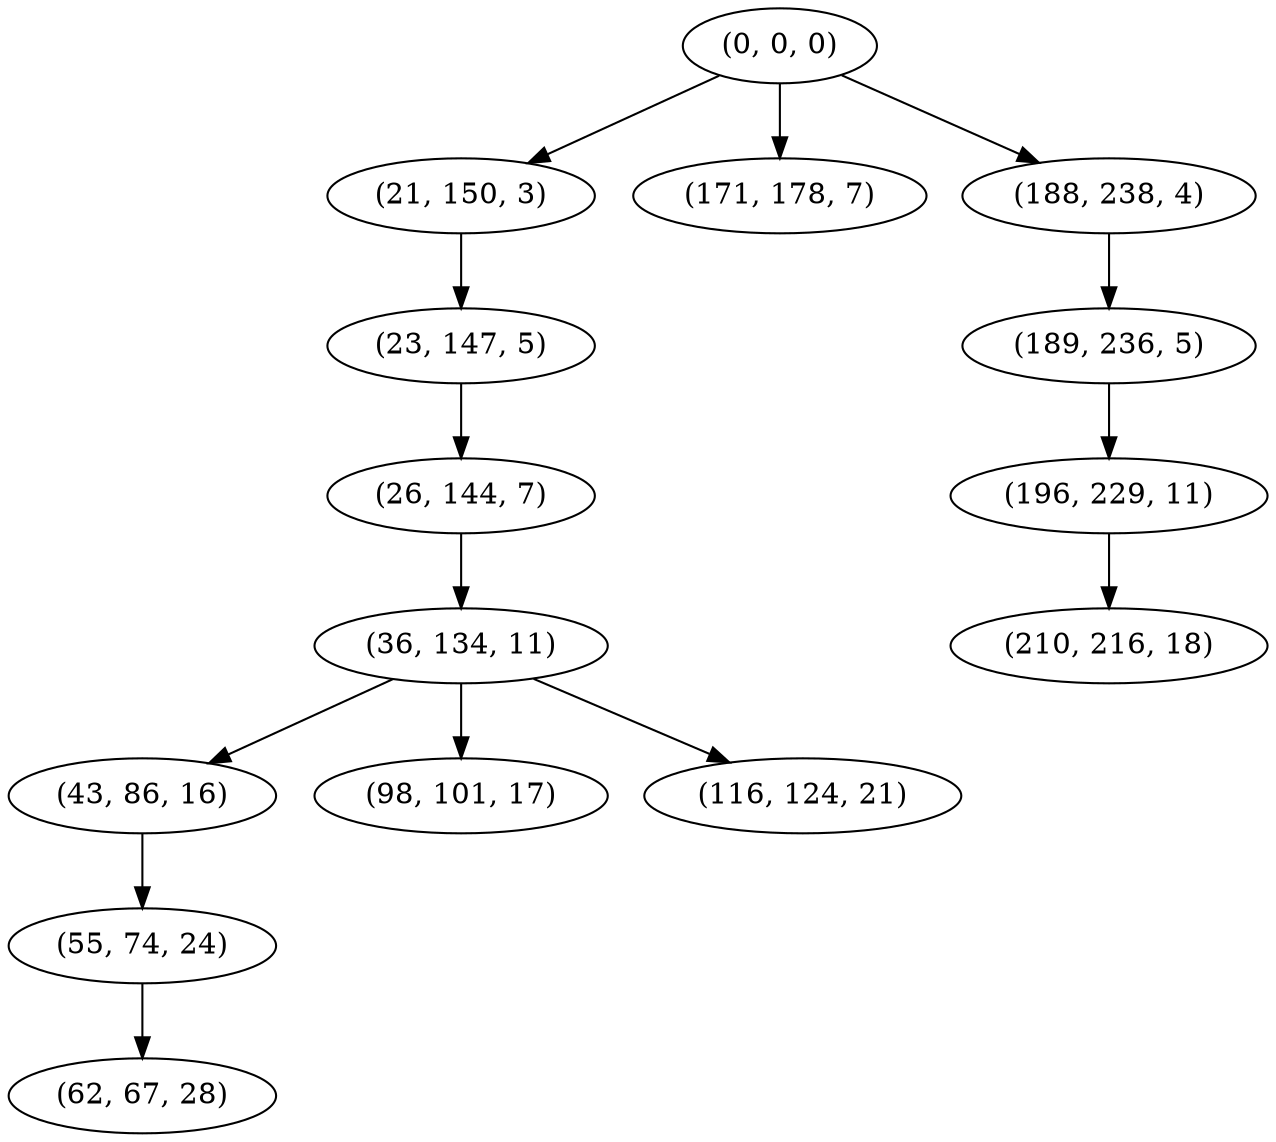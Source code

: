 digraph tree {
    "(0, 0, 0)";
    "(21, 150, 3)";
    "(23, 147, 5)";
    "(26, 144, 7)";
    "(36, 134, 11)";
    "(43, 86, 16)";
    "(55, 74, 24)";
    "(62, 67, 28)";
    "(98, 101, 17)";
    "(116, 124, 21)";
    "(171, 178, 7)";
    "(188, 238, 4)";
    "(189, 236, 5)";
    "(196, 229, 11)";
    "(210, 216, 18)";
    "(0, 0, 0)" -> "(21, 150, 3)";
    "(0, 0, 0)" -> "(171, 178, 7)";
    "(0, 0, 0)" -> "(188, 238, 4)";
    "(21, 150, 3)" -> "(23, 147, 5)";
    "(23, 147, 5)" -> "(26, 144, 7)";
    "(26, 144, 7)" -> "(36, 134, 11)";
    "(36, 134, 11)" -> "(43, 86, 16)";
    "(36, 134, 11)" -> "(98, 101, 17)";
    "(36, 134, 11)" -> "(116, 124, 21)";
    "(43, 86, 16)" -> "(55, 74, 24)";
    "(55, 74, 24)" -> "(62, 67, 28)";
    "(188, 238, 4)" -> "(189, 236, 5)";
    "(189, 236, 5)" -> "(196, 229, 11)";
    "(196, 229, 11)" -> "(210, 216, 18)";
}
